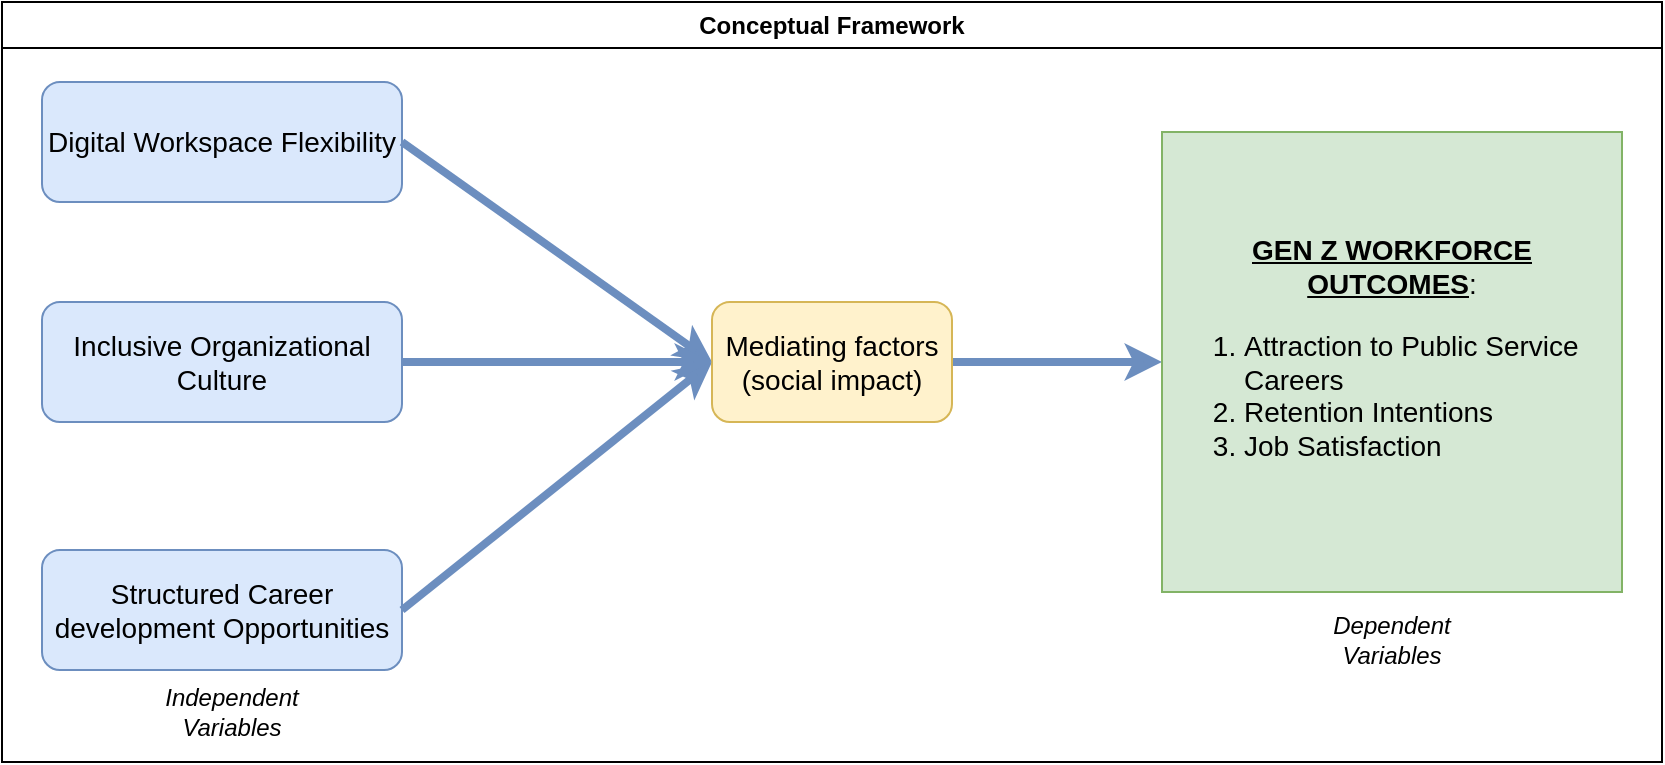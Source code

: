 <mxfile version="28.1.1">
  <diagram name="Page-1" id="jhgJt_G7YFyB41-Mo6Ic">
    <mxGraphModel dx="1042" dy="510" grid="1" gridSize="10" guides="1" tooltips="1" connect="1" arrows="1" fold="1" page="1" pageScale="1" pageWidth="1169" pageHeight="827" math="0" shadow="0">
      <root>
        <mxCell id="0" />
        <mxCell id="1" parent="0" />
        <mxCell id="HTjFdAjGfD-o40c4ycTg-1" value="Digital Workspace Flexibility" style="rounded=1;whiteSpace=wrap;html=1;fillColor=#dae8fc;strokeColor=#6c8ebf;fontSize=14;" vertex="1" parent="1">
          <mxGeometry x="190" y="120" width="180" height="60" as="geometry" />
        </mxCell>
        <mxCell id="HTjFdAjGfD-o40c4ycTg-3" value="Structured Career development Opportunities" style="rounded=1;whiteSpace=wrap;html=1;fillColor=#dae8fc;strokeColor=#6c8ebf;fontSize=14;" vertex="1" parent="1">
          <mxGeometry x="190" y="354" width="180" height="60" as="geometry" />
        </mxCell>
        <mxCell id="HTjFdAjGfD-o40c4ycTg-7" value="" style="edgeStyle=orthogonalEdgeStyle;rounded=0;orthogonalLoop=1;jettySize=auto;html=1;entryX=0;entryY=0.5;entryDx=0;entryDy=0;strokeWidth=4;fillColor=#dae8fc;strokeColor=#6c8ebf;" edge="1" parent="1" source="HTjFdAjGfD-o40c4ycTg-4" target="HTjFdAjGfD-o40c4ycTg-5">
          <mxGeometry relative="1" as="geometry">
            <mxPoint x="690" y="260" as="targetPoint" />
          </mxGeometry>
        </mxCell>
        <mxCell id="HTjFdAjGfD-o40c4ycTg-5" value="&lt;div&gt;&lt;font&gt;&lt;b&gt;&lt;u&gt;GEN Z WORKFORCE OUTCOMES&lt;/u&gt;&lt;/b&gt;:&lt;/font&gt;&lt;/div&gt;&lt;div align=&quot;left&quot;&gt;&lt;ol&gt;&lt;li&gt;&lt;font&gt;Attraction to Public Service Careers&lt;/font&gt;&lt;/li&gt;&lt;li&gt;&lt;font&gt;Retention Intentions&lt;/font&gt;&lt;/li&gt;&lt;li&gt;&lt;font&gt;Job Satisfaction&lt;/font&gt;&lt;/li&gt;&lt;/ol&gt;&lt;/div&gt;" style="whiteSpace=wrap;html=1;aspect=fixed;fillColor=#d5e8d4;strokeColor=#82b366;fontSize=14;" vertex="1" parent="1">
          <mxGeometry x="750" y="145" width="230" height="230" as="geometry" />
        </mxCell>
        <mxCell id="HTjFdAjGfD-o40c4ycTg-14" value="" style="endArrow=classic;html=1;rounded=0;exitX=1;exitY=0.5;exitDx=0;exitDy=0;entryX=0;entryY=0.5;entryDx=0;entryDy=0;strokeWidth=4;fillColor=#dae8fc;strokeColor=#6c8ebf;" edge="1" parent="1" source="HTjFdAjGfD-o40c4ycTg-1" target="HTjFdAjGfD-o40c4ycTg-4">
          <mxGeometry width="50" height="50" relative="1" as="geometry">
            <mxPoint x="510" y="300" as="sourcePoint" />
            <mxPoint x="560" y="250" as="targetPoint" />
          </mxGeometry>
        </mxCell>
        <mxCell id="HTjFdAjGfD-o40c4ycTg-15" value="" style="endArrow=classic;html=1;rounded=0;exitX=1;exitY=0.5;exitDx=0;exitDy=0;entryX=0;entryY=0.5;entryDx=0;entryDy=0;strokeWidth=4;fillColor=#dae8fc;strokeColor=#6c8ebf;" edge="1" parent="1" source="HTjFdAjGfD-o40c4ycTg-3" target="HTjFdAjGfD-o40c4ycTg-4">
          <mxGeometry width="50" height="50" relative="1" as="geometry">
            <mxPoint x="510" y="300" as="sourcePoint" />
            <mxPoint x="560" y="250" as="targetPoint" />
          </mxGeometry>
        </mxCell>
        <mxCell id="HTjFdAjGfD-o40c4ycTg-17" value="Conceptual Framework" style="swimlane;whiteSpace=wrap;html=1;" vertex="1" parent="1">
          <mxGeometry x="170" y="80" width="830" height="380" as="geometry" />
        </mxCell>
        <mxCell id="HTjFdAjGfD-o40c4ycTg-2" value="Inclusive Organizational Culture" style="rounded=1;whiteSpace=wrap;html=1;fillColor=#dae8fc;strokeColor=#6c8ebf;fontSize=14;" vertex="1" parent="HTjFdAjGfD-o40c4ycTg-17">
          <mxGeometry x="20" y="150" width="180" height="60" as="geometry" />
        </mxCell>
        <mxCell id="HTjFdAjGfD-o40c4ycTg-18" value="Independent Variables" style="text;html=1;align=center;verticalAlign=middle;whiteSpace=wrap;rounded=0;fontStyle=2" vertex="1" parent="HTjFdAjGfD-o40c4ycTg-17">
          <mxGeometry x="70" y="340" width="90" height="30" as="geometry" />
        </mxCell>
        <mxCell id="HTjFdAjGfD-o40c4ycTg-19" value="Dependent Variables" style="text;html=1;align=center;verticalAlign=middle;whiteSpace=wrap;rounded=0;fontStyle=2" vertex="1" parent="HTjFdAjGfD-o40c4ycTg-17">
          <mxGeometry x="640" y="304" width="110" height="30" as="geometry" />
        </mxCell>
        <mxCell id="HTjFdAjGfD-o40c4ycTg-4" value="Mediating factors (social impact)" style="rounded=1;whiteSpace=wrap;html=1;fontSize=14;fillColor=#fff2cc;strokeColor=#d6b656;" vertex="1" parent="HTjFdAjGfD-o40c4ycTg-17">
          <mxGeometry x="355" y="150" width="120" height="60" as="geometry" />
        </mxCell>
        <mxCell id="HTjFdAjGfD-o40c4ycTg-11" value="" style="edgeStyle=orthogonalEdgeStyle;rounded=0;orthogonalLoop=1;jettySize=auto;html=1;entryX=0;entryY=0.5;entryDx=0;entryDy=0;strokeWidth=4;fillColor=#dae8fc;strokeColor=#6c8ebf;" edge="1" parent="HTjFdAjGfD-o40c4ycTg-17" source="HTjFdAjGfD-o40c4ycTg-2" target="HTjFdAjGfD-o40c4ycTg-4">
          <mxGeometry relative="1" as="geometry">
            <mxPoint x="280" y="180" as="targetPoint" />
          </mxGeometry>
        </mxCell>
      </root>
    </mxGraphModel>
  </diagram>
</mxfile>
